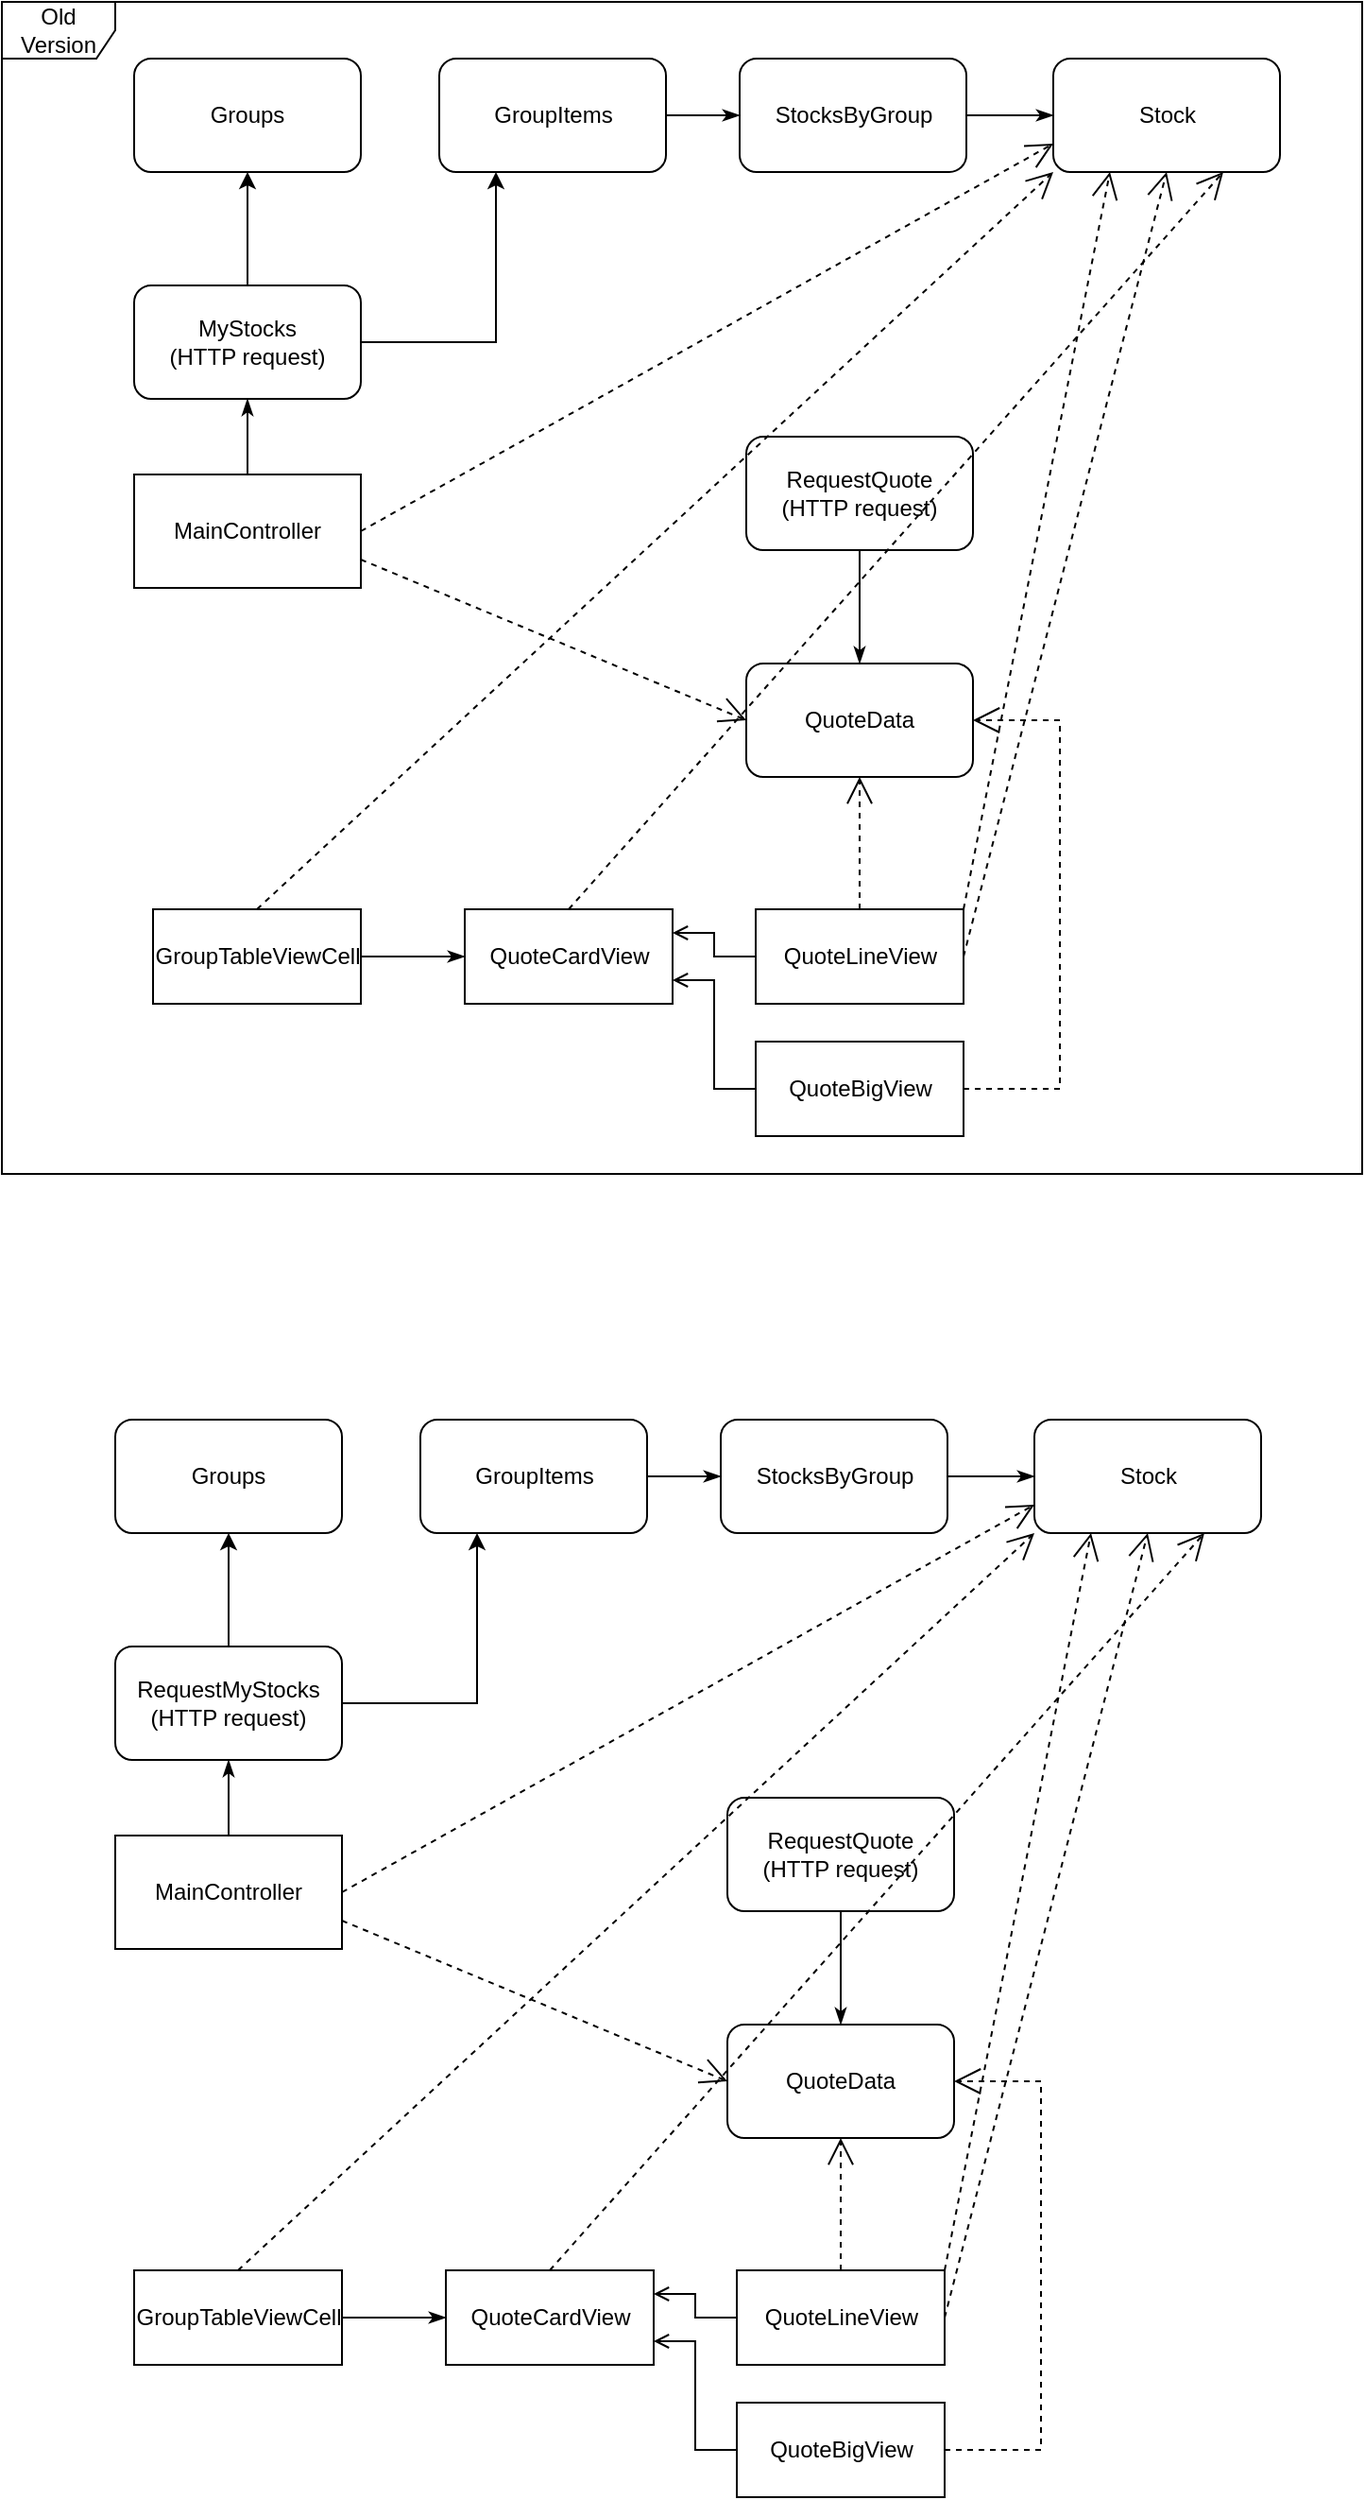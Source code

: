 <mxfile version="20.4.1" type="github">
  <diagram id="mayXOFO0VdsYRL8AcW6r" name="第 1 页">
    <mxGraphModel dx="872" dy="769" grid="1" gridSize="10" guides="1" tooltips="1" connect="1" arrows="1" fold="1" page="1" pageScale="1" pageWidth="1169" pageHeight="1654" math="0" shadow="0">
      <root>
        <mxCell id="0" />
        <mxCell id="1" parent="0" />
        <mxCell id="aM3LR9sT57SBVzpN1RhO-16" value="" style="edgeStyle=orthogonalEdgeStyle;rounded=0;orthogonalLoop=1;jettySize=auto;html=1;endArrow=classicThin;endFill=1;" parent="1" source="aM3LR9sT57SBVzpN1RhO-1" target="aM3LR9sT57SBVzpN1RhO-2" edge="1">
          <mxGeometry relative="1" as="geometry" />
        </mxCell>
        <mxCell id="aM3LR9sT57SBVzpN1RhO-1" value="MainController" style="rounded=0;whiteSpace=wrap;html=1;" parent="1" vertex="1">
          <mxGeometry x="90" y="260" width="120" height="60" as="geometry" />
        </mxCell>
        <mxCell id="yoVCvTBH8jVfD84pRvFd-1" value="" style="edgeStyle=orthogonalEdgeStyle;rounded=0;orthogonalLoop=1;jettySize=auto;html=1;endArrow=classic;endFill=1;" parent="1" source="aM3LR9sT57SBVzpN1RhO-2" target="aM3LR9sT57SBVzpN1RhO-6" edge="1">
          <mxGeometry relative="1" as="geometry" />
        </mxCell>
        <mxCell id="yoVCvTBH8jVfD84pRvFd-4" value="" style="edgeStyle=orthogonalEdgeStyle;rounded=0;orthogonalLoop=1;jettySize=auto;html=1;endArrow=classic;endFill=1;entryX=0.25;entryY=1;entryDx=0;entryDy=0;" parent="1" source="aM3LR9sT57SBVzpN1RhO-2" target="aM3LR9sT57SBVzpN1RhO-22" edge="1">
          <mxGeometry relative="1" as="geometry" />
        </mxCell>
        <mxCell id="aM3LR9sT57SBVzpN1RhO-2" value="MyStocks&lt;br&gt;(HTTP request)" style="rounded=1;whiteSpace=wrap;html=1;" parent="1" vertex="1">
          <mxGeometry x="90" y="160" width="120" height="60" as="geometry" />
        </mxCell>
        <mxCell id="aM3LR9sT57SBVzpN1RhO-6" value="Groups" style="rounded=1;whiteSpace=wrap;html=1;" parent="1" vertex="1">
          <mxGeometry x="90" y="40" width="120" height="60" as="geometry" />
        </mxCell>
        <mxCell id="aM3LR9sT57SBVzpN1RhO-7" value="QuoteData" style="rounded=1;whiteSpace=wrap;html=1;" parent="1" vertex="1">
          <mxGeometry x="414" y="360" width="120" height="60" as="geometry" />
        </mxCell>
        <mxCell id="aM3LR9sT57SBVzpN1RhO-8" value="QuoteCardView" style="html=1;" parent="1" vertex="1">
          <mxGeometry x="265" y="490" width="110" height="50" as="geometry" />
        </mxCell>
        <mxCell id="aM3LR9sT57SBVzpN1RhO-14" value="" style="edgeStyle=orthogonalEdgeStyle;rounded=0;orthogonalLoop=1;jettySize=auto;html=1;endArrow=open;endFill=0;entryX=1;entryY=0.75;entryDx=0;entryDy=0;" parent="1" source="aM3LR9sT57SBVzpN1RhO-9" target="aM3LR9sT57SBVzpN1RhO-8" edge="1">
          <mxGeometry relative="1" as="geometry" />
        </mxCell>
        <mxCell id="aM3LR9sT57SBVzpN1RhO-9" value="QuoteBigView" style="html=1;" parent="1" vertex="1">
          <mxGeometry x="419" y="560" width="110" height="50" as="geometry" />
        </mxCell>
        <mxCell id="aM3LR9sT57SBVzpN1RhO-13" value="" style="edgeStyle=orthogonalEdgeStyle;rounded=0;orthogonalLoop=1;jettySize=auto;html=1;endArrow=open;endFill=0;entryX=1;entryY=0.25;entryDx=0;entryDy=0;" parent="1" source="aM3LR9sT57SBVzpN1RhO-10" target="aM3LR9sT57SBVzpN1RhO-8" edge="1">
          <mxGeometry relative="1" as="geometry" />
        </mxCell>
        <mxCell id="aM3LR9sT57SBVzpN1RhO-10" value="QuoteLineView" style="html=1;" parent="1" vertex="1">
          <mxGeometry x="419" y="490" width="110" height="50" as="geometry" />
        </mxCell>
        <mxCell id="aM3LR9sT57SBVzpN1RhO-17" value="" style="edgeStyle=orthogonalEdgeStyle;rounded=0;orthogonalLoop=1;jettySize=auto;html=1;endArrow=classicThin;endFill=1;" parent="1" source="aM3LR9sT57SBVzpN1RhO-11" target="aM3LR9sT57SBVzpN1RhO-8" edge="1">
          <mxGeometry relative="1" as="geometry" />
        </mxCell>
        <mxCell id="aM3LR9sT57SBVzpN1RhO-11" value="GroupTableViewCell" style="html=1;" parent="1" vertex="1">
          <mxGeometry x="100" y="490" width="110" height="50" as="geometry" />
        </mxCell>
        <mxCell id="aM3LR9sT57SBVzpN1RhO-18" value="" style="endArrow=open;endFill=1;endSize=12;html=1;rounded=0;entryX=0.5;entryY=1;entryDx=0;entryDy=0;exitX=0.5;exitY=0;exitDx=0;exitDy=0;dashed=1;" parent="1" source="aM3LR9sT57SBVzpN1RhO-10" target="aM3LR9sT57SBVzpN1RhO-7" edge="1">
          <mxGeometry width="160" relative="1" as="geometry">
            <mxPoint x="510" y="390" as="sourcePoint" />
            <mxPoint x="670" y="390" as="targetPoint" />
          </mxGeometry>
        </mxCell>
        <mxCell id="aM3LR9sT57SBVzpN1RhO-21" value="" style="endArrow=open;endFill=1;endSize=12;html=1;rounded=0;entryX=1;entryY=0.5;entryDx=0;entryDy=0;exitX=1;exitY=0.5;exitDx=0;exitDy=0;dashed=1;" parent="1" source="aM3LR9sT57SBVzpN1RhO-9" target="aM3LR9sT57SBVzpN1RhO-7" edge="1">
          <mxGeometry width="160" relative="1" as="geometry">
            <mxPoint x="479" y="370" as="sourcePoint" />
            <mxPoint x="479" y="300" as="targetPoint" />
            <Array as="points">
              <mxPoint x="580" y="585" />
              <mxPoint x="580" y="390" />
            </Array>
          </mxGeometry>
        </mxCell>
        <mxCell id="aM3LR9sT57SBVzpN1RhO-27" value="" style="edgeStyle=orthogonalEdgeStyle;rounded=0;orthogonalLoop=1;jettySize=auto;html=1;endArrow=classicThin;endFill=1;" parent="1" source="aM3LR9sT57SBVzpN1RhO-22" target="aM3LR9sT57SBVzpN1RhO-23" edge="1">
          <mxGeometry relative="1" as="geometry" />
        </mxCell>
        <mxCell id="aM3LR9sT57SBVzpN1RhO-22" value="GroupItems" style="rounded=1;whiteSpace=wrap;html=1;" parent="1" vertex="1">
          <mxGeometry x="251.5" y="40" width="120" height="60" as="geometry" />
        </mxCell>
        <mxCell id="aM3LR9sT57SBVzpN1RhO-28" value="" style="edgeStyle=orthogonalEdgeStyle;rounded=0;orthogonalLoop=1;jettySize=auto;html=1;endArrow=classicThin;endFill=1;" parent="1" source="aM3LR9sT57SBVzpN1RhO-23" target="aM3LR9sT57SBVzpN1RhO-24" edge="1">
          <mxGeometry relative="1" as="geometry" />
        </mxCell>
        <mxCell id="aM3LR9sT57SBVzpN1RhO-23" value="StocksByGroup" style="rounded=1;whiteSpace=wrap;html=1;" parent="1" vertex="1">
          <mxGeometry x="410.5" y="40" width="120" height="60" as="geometry" />
        </mxCell>
        <mxCell id="aM3LR9sT57SBVzpN1RhO-24" value="Stock" style="rounded=1;whiteSpace=wrap;html=1;" parent="1" vertex="1">
          <mxGeometry x="576.5" y="40" width="120" height="60" as="geometry" />
        </mxCell>
        <mxCell id="aM3LR9sT57SBVzpN1RhO-30" value="" style="edgeStyle=orthogonalEdgeStyle;rounded=0;orthogonalLoop=1;jettySize=auto;html=1;endArrow=classicThin;endFill=1;" parent="1" source="aM3LR9sT57SBVzpN1RhO-29" target="aM3LR9sT57SBVzpN1RhO-7" edge="1">
          <mxGeometry relative="1" as="geometry" />
        </mxCell>
        <mxCell id="aM3LR9sT57SBVzpN1RhO-29" value="RequestQuote&lt;br&gt;(HTTP request)" style="rounded=1;whiteSpace=wrap;html=1;" parent="1" vertex="1">
          <mxGeometry x="414" y="240" width="120" height="60" as="geometry" />
        </mxCell>
        <mxCell id="yoVCvTBH8jVfD84pRvFd-6" value="" style="endArrow=open;endFill=1;endSize=12;html=1;rounded=0;entryX=0;entryY=1;entryDx=0;entryDy=0;exitX=0.5;exitY=0;exitDx=0;exitDy=0;dashed=1;" parent="1" source="aM3LR9sT57SBVzpN1RhO-11" target="aM3LR9sT57SBVzpN1RhO-24" edge="1">
          <mxGeometry width="160" relative="1" as="geometry">
            <mxPoint x="180" y="450" as="sourcePoint" />
            <mxPoint x="180" y="380" as="targetPoint" />
          </mxGeometry>
        </mxCell>
        <mxCell id="yoVCvTBH8jVfD84pRvFd-7" value="" style="endArrow=open;endFill=1;endSize=12;html=1;rounded=0;entryX=0;entryY=0.75;entryDx=0;entryDy=0;exitX=1;exitY=0.5;exitDx=0;exitDy=0;dashed=1;" parent="1" source="aM3LR9sT57SBVzpN1RhO-1" target="aM3LR9sT57SBVzpN1RhO-24" edge="1">
          <mxGeometry width="160" relative="1" as="geometry">
            <mxPoint x="319.5" y="290" as="sourcePoint" />
            <mxPoint x="319.5" y="220" as="targetPoint" />
          </mxGeometry>
        </mxCell>
        <mxCell id="yoVCvTBH8jVfD84pRvFd-8" value="" style="endArrow=open;endFill=1;endSize=12;html=1;rounded=0;entryX=0;entryY=0.5;entryDx=0;entryDy=0;exitX=1;exitY=0.75;exitDx=0;exitDy=0;dashed=1;" parent="1" source="aM3LR9sT57SBVzpN1RhO-1" target="aM3LR9sT57SBVzpN1RhO-7" edge="1">
          <mxGeometry width="160" relative="1" as="geometry">
            <mxPoint x="300" y="330" as="sourcePoint" />
            <mxPoint x="300" y="260" as="targetPoint" />
          </mxGeometry>
        </mxCell>
        <mxCell id="yoVCvTBH8jVfD84pRvFd-9" value="" style="endArrow=open;endFill=1;endSize=12;html=1;rounded=0;entryX=0.25;entryY=1;entryDx=0;entryDy=0;exitX=1;exitY=0;exitDx=0;exitDy=0;dashed=1;" parent="1" source="aM3LR9sT57SBVzpN1RhO-10" target="aM3LR9sT57SBVzpN1RhO-24" edge="1">
          <mxGeometry width="160" relative="1" as="geometry">
            <mxPoint x="514" y="530" as="sourcePoint" />
            <mxPoint x="514" y="460" as="targetPoint" />
          </mxGeometry>
        </mxCell>
        <mxCell id="yoVCvTBH8jVfD84pRvFd-10" value="" style="endArrow=open;endFill=1;endSize=12;html=1;rounded=0;entryX=0.5;entryY=1;entryDx=0;entryDy=0;dashed=1;exitX=1;exitY=0.5;exitDx=0;exitDy=0;" parent="1" source="aM3LR9sT57SBVzpN1RhO-10" target="aM3LR9sT57SBVzpN1RhO-24" edge="1">
          <mxGeometry width="160" relative="1" as="geometry">
            <mxPoint x="530" y="510" as="sourcePoint" />
            <mxPoint x="524" y="470" as="targetPoint" />
          </mxGeometry>
        </mxCell>
        <mxCell id="yoVCvTBH8jVfD84pRvFd-11" value="" style="endArrow=open;endFill=1;endSize=12;html=1;rounded=0;entryX=0.75;entryY=1;entryDx=0;entryDy=0;exitX=0.5;exitY=0;exitDx=0;exitDy=0;dashed=1;" parent="1" source="aM3LR9sT57SBVzpN1RhO-8" target="aM3LR9sT57SBVzpN1RhO-24" edge="1">
          <mxGeometry width="160" relative="1" as="geometry">
            <mxPoint x="534" y="550" as="sourcePoint" />
            <mxPoint x="534" y="480" as="targetPoint" />
          </mxGeometry>
        </mxCell>
        <mxCell id="pXROeo15ZcF4gnlWK20W-1" value="" style="edgeStyle=orthogonalEdgeStyle;rounded=0;orthogonalLoop=1;jettySize=auto;html=1;endArrow=classicThin;endFill=1;" edge="1" parent="1" source="pXROeo15ZcF4gnlWK20W-2" target="pXROeo15ZcF4gnlWK20W-5">
          <mxGeometry relative="1" as="geometry" />
        </mxCell>
        <mxCell id="pXROeo15ZcF4gnlWK20W-2" value="MainController" style="rounded=0;whiteSpace=wrap;html=1;" vertex="1" parent="1">
          <mxGeometry x="80" y="980" width="120" height="60" as="geometry" />
        </mxCell>
        <mxCell id="pXROeo15ZcF4gnlWK20W-3" value="" style="edgeStyle=orthogonalEdgeStyle;rounded=0;orthogonalLoop=1;jettySize=auto;html=1;endArrow=classic;endFill=1;" edge="1" parent="1" source="pXROeo15ZcF4gnlWK20W-5" target="pXROeo15ZcF4gnlWK20W-6">
          <mxGeometry relative="1" as="geometry" />
        </mxCell>
        <mxCell id="pXROeo15ZcF4gnlWK20W-4" value="" style="edgeStyle=orthogonalEdgeStyle;rounded=0;orthogonalLoop=1;jettySize=auto;html=1;endArrow=classic;endFill=1;entryX=0.25;entryY=1;entryDx=0;entryDy=0;" edge="1" parent="1" source="pXROeo15ZcF4gnlWK20W-5" target="pXROeo15ZcF4gnlWK20W-18">
          <mxGeometry relative="1" as="geometry" />
        </mxCell>
        <mxCell id="pXROeo15ZcF4gnlWK20W-5" value="RequestMyStocks&lt;br&gt;(HTTP request)" style="rounded=1;whiteSpace=wrap;html=1;" vertex="1" parent="1">
          <mxGeometry x="80" y="880" width="120" height="60" as="geometry" />
        </mxCell>
        <mxCell id="pXROeo15ZcF4gnlWK20W-6" value="Groups" style="rounded=1;whiteSpace=wrap;html=1;" vertex="1" parent="1">
          <mxGeometry x="80" y="760" width="120" height="60" as="geometry" />
        </mxCell>
        <mxCell id="pXROeo15ZcF4gnlWK20W-7" value="QuoteData" style="rounded=1;whiteSpace=wrap;html=1;" vertex="1" parent="1">
          <mxGeometry x="404" y="1080" width="120" height="60" as="geometry" />
        </mxCell>
        <mxCell id="pXROeo15ZcF4gnlWK20W-8" value="QuoteCardView" style="html=1;" vertex="1" parent="1">
          <mxGeometry x="255" y="1210" width="110" height="50" as="geometry" />
        </mxCell>
        <mxCell id="pXROeo15ZcF4gnlWK20W-9" value="" style="edgeStyle=orthogonalEdgeStyle;rounded=0;orthogonalLoop=1;jettySize=auto;html=1;endArrow=open;endFill=0;entryX=1;entryY=0.75;entryDx=0;entryDy=0;" edge="1" parent="1" source="pXROeo15ZcF4gnlWK20W-10" target="pXROeo15ZcF4gnlWK20W-8">
          <mxGeometry relative="1" as="geometry" />
        </mxCell>
        <mxCell id="pXROeo15ZcF4gnlWK20W-10" value="QuoteBigView" style="html=1;" vertex="1" parent="1">
          <mxGeometry x="409" y="1280" width="110" height="50" as="geometry" />
        </mxCell>
        <mxCell id="pXROeo15ZcF4gnlWK20W-11" value="" style="edgeStyle=orthogonalEdgeStyle;rounded=0;orthogonalLoop=1;jettySize=auto;html=1;endArrow=open;endFill=0;entryX=1;entryY=0.25;entryDx=0;entryDy=0;" edge="1" parent="1" source="pXROeo15ZcF4gnlWK20W-12" target="pXROeo15ZcF4gnlWK20W-8">
          <mxGeometry relative="1" as="geometry" />
        </mxCell>
        <mxCell id="pXROeo15ZcF4gnlWK20W-12" value="QuoteLineView" style="html=1;" vertex="1" parent="1">
          <mxGeometry x="409" y="1210" width="110" height="50" as="geometry" />
        </mxCell>
        <mxCell id="pXROeo15ZcF4gnlWK20W-13" value="" style="edgeStyle=orthogonalEdgeStyle;rounded=0;orthogonalLoop=1;jettySize=auto;html=1;endArrow=classicThin;endFill=1;" edge="1" parent="1" source="pXROeo15ZcF4gnlWK20W-14" target="pXROeo15ZcF4gnlWK20W-8">
          <mxGeometry relative="1" as="geometry" />
        </mxCell>
        <mxCell id="pXROeo15ZcF4gnlWK20W-14" value="GroupTableViewCell" style="html=1;" vertex="1" parent="1">
          <mxGeometry x="90" y="1210" width="110" height="50" as="geometry" />
        </mxCell>
        <mxCell id="pXROeo15ZcF4gnlWK20W-15" value="" style="endArrow=open;endFill=1;endSize=12;html=1;rounded=0;entryX=0.5;entryY=1;entryDx=0;entryDy=0;exitX=0.5;exitY=0;exitDx=0;exitDy=0;dashed=1;" edge="1" parent="1" source="pXROeo15ZcF4gnlWK20W-12" target="pXROeo15ZcF4gnlWK20W-7">
          <mxGeometry width="160" relative="1" as="geometry">
            <mxPoint x="500" y="1110" as="sourcePoint" />
            <mxPoint x="660" y="1110" as="targetPoint" />
          </mxGeometry>
        </mxCell>
        <mxCell id="pXROeo15ZcF4gnlWK20W-16" value="" style="endArrow=open;endFill=1;endSize=12;html=1;rounded=0;entryX=1;entryY=0.5;entryDx=0;entryDy=0;exitX=1;exitY=0.5;exitDx=0;exitDy=0;dashed=1;" edge="1" parent="1" source="pXROeo15ZcF4gnlWK20W-10" target="pXROeo15ZcF4gnlWK20W-7">
          <mxGeometry width="160" relative="1" as="geometry">
            <mxPoint x="469" y="1090" as="sourcePoint" />
            <mxPoint x="469" y="1020" as="targetPoint" />
            <Array as="points">
              <mxPoint x="570" y="1305" />
              <mxPoint x="570" y="1110" />
            </Array>
          </mxGeometry>
        </mxCell>
        <mxCell id="pXROeo15ZcF4gnlWK20W-17" value="" style="edgeStyle=orthogonalEdgeStyle;rounded=0;orthogonalLoop=1;jettySize=auto;html=1;endArrow=classicThin;endFill=1;" edge="1" parent="1" source="pXROeo15ZcF4gnlWK20W-18" target="pXROeo15ZcF4gnlWK20W-20">
          <mxGeometry relative="1" as="geometry" />
        </mxCell>
        <mxCell id="pXROeo15ZcF4gnlWK20W-18" value="GroupItems" style="rounded=1;whiteSpace=wrap;html=1;" vertex="1" parent="1">
          <mxGeometry x="241.5" y="760" width="120" height="60" as="geometry" />
        </mxCell>
        <mxCell id="pXROeo15ZcF4gnlWK20W-19" value="" style="edgeStyle=orthogonalEdgeStyle;rounded=0;orthogonalLoop=1;jettySize=auto;html=1;endArrow=classicThin;endFill=1;" edge="1" parent="1" source="pXROeo15ZcF4gnlWK20W-20" target="pXROeo15ZcF4gnlWK20W-21">
          <mxGeometry relative="1" as="geometry" />
        </mxCell>
        <mxCell id="pXROeo15ZcF4gnlWK20W-20" value="StocksByGroup" style="rounded=1;whiteSpace=wrap;html=1;" vertex="1" parent="1">
          <mxGeometry x="400.5" y="760" width="120" height="60" as="geometry" />
        </mxCell>
        <mxCell id="pXROeo15ZcF4gnlWK20W-21" value="Stock" style="rounded=1;whiteSpace=wrap;html=1;" vertex="1" parent="1">
          <mxGeometry x="566.5" y="760" width="120" height="60" as="geometry" />
        </mxCell>
        <mxCell id="pXROeo15ZcF4gnlWK20W-22" value="" style="edgeStyle=orthogonalEdgeStyle;rounded=0;orthogonalLoop=1;jettySize=auto;html=1;endArrow=classicThin;endFill=1;" edge="1" parent="1" source="pXROeo15ZcF4gnlWK20W-23" target="pXROeo15ZcF4gnlWK20W-7">
          <mxGeometry relative="1" as="geometry" />
        </mxCell>
        <mxCell id="pXROeo15ZcF4gnlWK20W-23" value="RequestQuote&lt;br&gt;(HTTP request)" style="rounded=1;whiteSpace=wrap;html=1;" vertex="1" parent="1">
          <mxGeometry x="404" y="960" width="120" height="60" as="geometry" />
        </mxCell>
        <mxCell id="pXROeo15ZcF4gnlWK20W-24" value="" style="endArrow=open;endFill=1;endSize=12;html=1;rounded=0;entryX=0;entryY=1;entryDx=0;entryDy=0;exitX=0.5;exitY=0;exitDx=0;exitDy=0;dashed=1;" edge="1" parent="1" source="pXROeo15ZcF4gnlWK20W-14" target="pXROeo15ZcF4gnlWK20W-21">
          <mxGeometry width="160" relative="1" as="geometry">
            <mxPoint x="170" y="1170" as="sourcePoint" />
            <mxPoint x="170" y="1100" as="targetPoint" />
          </mxGeometry>
        </mxCell>
        <mxCell id="pXROeo15ZcF4gnlWK20W-25" value="" style="endArrow=open;endFill=1;endSize=12;html=1;rounded=0;entryX=0;entryY=0.75;entryDx=0;entryDy=0;exitX=1;exitY=0.5;exitDx=0;exitDy=0;dashed=1;" edge="1" parent="1" source="pXROeo15ZcF4gnlWK20W-2" target="pXROeo15ZcF4gnlWK20W-21">
          <mxGeometry width="160" relative="1" as="geometry">
            <mxPoint x="309.5" y="1010" as="sourcePoint" />
            <mxPoint x="309.5" y="940" as="targetPoint" />
          </mxGeometry>
        </mxCell>
        <mxCell id="pXROeo15ZcF4gnlWK20W-26" value="" style="endArrow=open;endFill=1;endSize=12;html=1;rounded=0;entryX=0;entryY=0.5;entryDx=0;entryDy=0;exitX=1;exitY=0.75;exitDx=0;exitDy=0;dashed=1;" edge="1" parent="1" source="pXROeo15ZcF4gnlWK20W-2" target="pXROeo15ZcF4gnlWK20W-7">
          <mxGeometry width="160" relative="1" as="geometry">
            <mxPoint x="290" y="1050" as="sourcePoint" />
            <mxPoint x="290" y="980" as="targetPoint" />
          </mxGeometry>
        </mxCell>
        <mxCell id="pXROeo15ZcF4gnlWK20W-27" value="" style="endArrow=open;endFill=1;endSize=12;html=1;rounded=0;entryX=0.25;entryY=1;entryDx=0;entryDy=0;exitX=1;exitY=0;exitDx=0;exitDy=0;dashed=1;" edge="1" parent="1" source="pXROeo15ZcF4gnlWK20W-12" target="pXROeo15ZcF4gnlWK20W-21">
          <mxGeometry width="160" relative="1" as="geometry">
            <mxPoint x="504" y="1250" as="sourcePoint" />
            <mxPoint x="504" y="1180" as="targetPoint" />
          </mxGeometry>
        </mxCell>
        <mxCell id="pXROeo15ZcF4gnlWK20W-28" value="" style="endArrow=open;endFill=1;endSize=12;html=1;rounded=0;entryX=0.5;entryY=1;entryDx=0;entryDy=0;dashed=1;exitX=1;exitY=0.5;exitDx=0;exitDy=0;" edge="1" parent="1" source="pXROeo15ZcF4gnlWK20W-12" target="pXROeo15ZcF4gnlWK20W-21">
          <mxGeometry width="160" relative="1" as="geometry">
            <mxPoint x="520" y="1230" as="sourcePoint" />
            <mxPoint x="514" y="1190" as="targetPoint" />
          </mxGeometry>
        </mxCell>
        <mxCell id="pXROeo15ZcF4gnlWK20W-29" value="" style="endArrow=open;endFill=1;endSize=12;html=1;rounded=0;entryX=0.75;entryY=1;entryDx=0;entryDy=0;exitX=0.5;exitY=0;exitDx=0;exitDy=0;dashed=1;" edge="1" parent="1" source="pXROeo15ZcF4gnlWK20W-8" target="pXROeo15ZcF4gnlWK20W-21">
          <mxGeometry width="160" relative="1" as="geometry">
            <mxPoint x="524" y="1270" as="sourcePoint" />
            <mxPoint x="524" y="1200" as="targetPoint" />
          </mxGeometry>
        </mxCell>
        <mxCell id="pXROeo15ZcF4gnlWK20W-30" value="Old Version" style="shape=umlFrame;whiteSpace=wrap;html=1;" vertex="1" parent="1">
          <mxGeometry x="20" y="10" width="720" height="620" as="geometry" />
        </mxCell>
      </root>
    </mxGraphModel>
  </diagram>
</mxfile>
